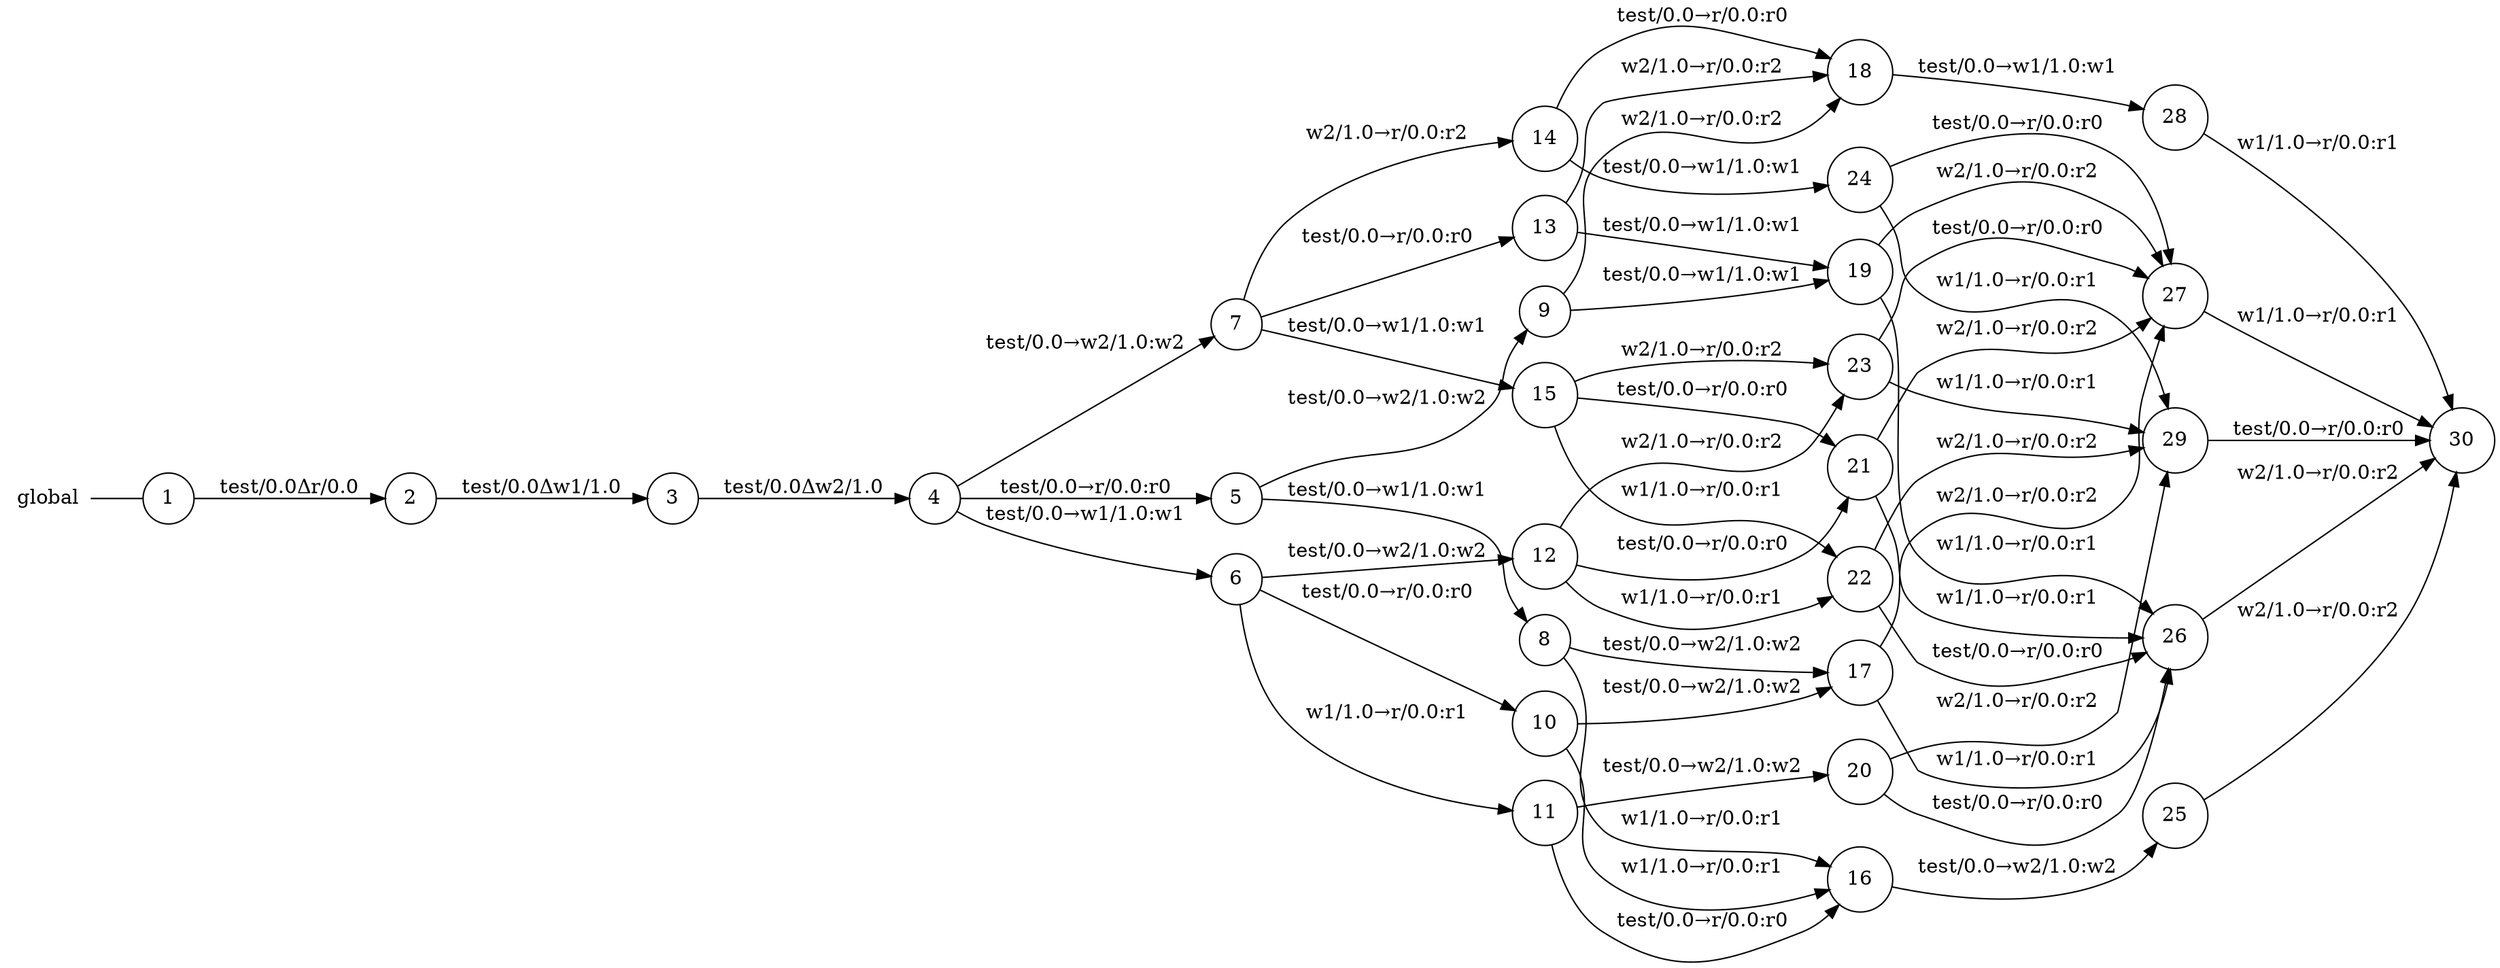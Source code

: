 digraph global {
	rankdir="LR";
	n_0 [label="global", shape="plaintext"];
	n_1 [id="20", shape=circle, label="20"];
	n_2 [id="27", shape=circle, label="27"];
	n_3 [id="29", shape=circle, label="29"];
	n_4 [id="23", shape=circle, label="23"];
	n_5 [id="25", shape=circle, label="25"];
	n_6 [id="5", shape=circle, label="5"];
	n_7 [id="28", shape=circle, label="28"];
	n_8 [id="15", shape=circle, label="15"];
	n_9 [id="19", shape=circle, label="19"];
	n_10 [id="12", shape=circle, label="12"];
	n_11 [id="11", shape=circle, label="11"];
	n_12 [id="17", shape=circle, label="17"];
	n_13 [id="18", shape=circle, label="18"];
	n_14 [id="14", shape=circle, label="14"];
	n_15 [id="6", shape=circle, label="6"];
	n_16 [id="13", shape=circle, label="13"];
	n_17 [id="24", shape=circle, label="24"];
	n_18 [id="10", shape=circle, label="10"];
	n_19 [id="30", shape=circle, label="30"];
	n_20 [id="22", shape=circle, label="22"];
	n_21 [id="1", shape=circle, label="1"];
	n_0 -> n_21 [arrowhead=none];
	n_22 [id="26", shape=circle, label="26"];
	n_23 [id="9", shape=circle, label="9"];
	n_24 [id="2", shape=circle, label="2"];
	n_25 [id="21", shape=circle, label="21"];
	n_26 [id="8", shape=circle, label="8"];
	n_27 [id="4", shape=circle, label="4"];
	n_28 [id="7", shape=circle, label="7"];
	n_29 [id="3", shape=circle, label="3"];
	n_30 [id="16", shape=circle, label="16"];

	n_11 -> n_30 [id="[$e|20]", label="test/0.0→r/0.0:r0"];
	n_24 -> n_29 [id="[$e|1]", label="test/0.0Δw1/1.0"];
	n_14 -> n_17 [id="[$e|28]", label="test/0.0→w1/1.0:w1"];
	n_9 -> n_22 [id="[$e|37]", label="w1/1.0→r/0.0:r1"];
	n_16 -> n_9 [id="[$e|26]", label="test/0.0→w1/1.0:w1"];
	n_25 -> n_22 [id="[$e|40]", label="w1/1.0→r/0.0:r1"];
	n_14 -> n_13 [id="[$e|27]", label="test/0.0→r/0.0:r0"];
	n_12 -> n_22 [id="[$e|33]", label="w1/1.0→r/0.0:r1"];
	n_28 -> n_8 [id="[$e|13]", label="test/0.0→w1/1.0:w1"];
	n_9 -> n_2 [id="[$e|36]", label="w2/1.0→r/0.0:r2"];
	n_10 -> n_20 [id="[$e|23]", label="w1/1.0→r/0.0:r1"];
	n_12 -> n_2 [id="[$e|34]", label="w2/1.0→r/0.0:r2"];
	n_15 -> n_11 [id="[$e|9]", label="w1/1.0→r/0.0:r1"];
	n_15 -> n_18 [id="[$e|8]", label="test/0.0→r/0.0:r0"];
	n_29 -> n_27 [id="[$e|2]", label="test/0.0Δw2/1.0"];
	n_4 -> n_2 [id="[$e|44]", label="test/0.0→r/0.0:r0"];
	n_6 -> n_26 [id="[$e|6]", label="test/0.0→w1/1.0:w1"];
	n_30 -> n_5 [id="[$e|32]", label="test/0.0→w2/1.0:w2"];
	n_8 -> n_20 [id="[$e|31]", label="w1/1.0→r/0.0:r1"];
	n_2 -> n_19 [id="[$e|50]", label="w1/1.0→r/0.0:r1"];
	n_22 -> n_19 [id="[$e|49]", label="w2/1.0→r/0.0:r2"];
	n_27 -> n_6 [id="[$e|3]", label="test/0.0→r/0.0:r0"];
	n_21 -> n_24 [id="[$e|0]", label="test/0.0Δr/0.0"];
	n_28 -> n_16 [id="[$e|11]", label="test/0.0→r/0.0:r0"];
	n_13 -> n_7 [id="[$e|35]", label="test/0.0→w1/1.0:w1"];
	n_3 -> n_19 [id="[$e|52]", label="test/0.0→r/0.0:r0"];
	n_8 -> n_4 [id="[$e|30]", label="w2/1.0→r/0.0:r2"];
	n_17 -> n_3 [id="[$e|47]", label="w1/1.0→r/0.0:r1"];
	n_23 -> n_9 [id="[$e|17]", label="test/0.0→w1/1.0:w1"];
	n_26 -> n_12 [id="[$e|15]", label="test/0.0→w2/1.0:w2"];
	n_27 -> n_15 [id="[$e|4]", label="test/0.0→w1/1.0:w1"];
	n_16 -> n_13 [id="[$e|25]", label="w2/1.0→r/0.0:r2"];
	n_10 -> n_4 [id="[$e|24]", label="w2/1.0→r/0.0:r2"];
	n_25 -> n_2 [id="[$e|41]", label="w2/1.0→r/0.0:r2"];
	n_7 -> n_19 [id="[$e|51]", label="w1/1.0→r/0.0:r1"];
	n_4 -> n_3 [id="[$e|45]", label="w1/1.0→r/0.0:r1"];
	n_8 -> n_25 [id="[$e|29]", label="test/0.0→r/0.0:r0"];
	n_23 -> n_13 [id="[$e|16]", label="w2/1.0→r/0.0:r2"];
	n_18 -> n_30 [id="[$e|18]", label="w1/1.0→r/0.0:r1"];
	n_27 -> n_28 [id="[$e|5]", label="test/0.0→w2/1.0:w2"];
	n_5 -> n_19 [id="[$e|48]", label="w2/1.0→r/0.0:r2"];
	n_26 -> n_30 [id="[$e|14]", label="w1/1.0→r/0.0:r1"];
	n_17 -> n_2 [id="[$e|46]", label="test/0.0→r/0.0:r0"];
	n_20 -> n_22 [id="[$e|42]", label="test/0.0→r/0.0:r0"];
	n_11 -> n_1 [id="[$e|21]", label="test/0.0→w2/1.0:w2"];
	n_10 -> n_25 [id="[$e|22]", label="test/0.0→r/0.0:r0"];
	n_28 -> n_14 [id="[$e|12]", label="w2/1.0→r/0.0:r2"];
	n_6 -> n_23 [id="[$e|7]", label="test/0.0→w2/1.0:w2"];
	n_1 -> n_22 [id="[$e|38]", label="test/0.0→r/0.0:r0"];
	n_18 -> n_12 [id="[$e|19]", label="test/0.0→w2/1.0:w2"];
	n_1 -> n_3 [id="[$e|39]", label="w2/1.0→r/0.0:r2"];
	n_20 -> n_3 [id="[$e|43]", label="w2/1.0→r/0.0:r2"];
	n_15 -> n_10 [id="[$e|10]", label="test/0.0→w2/1.0:w2"];
}
